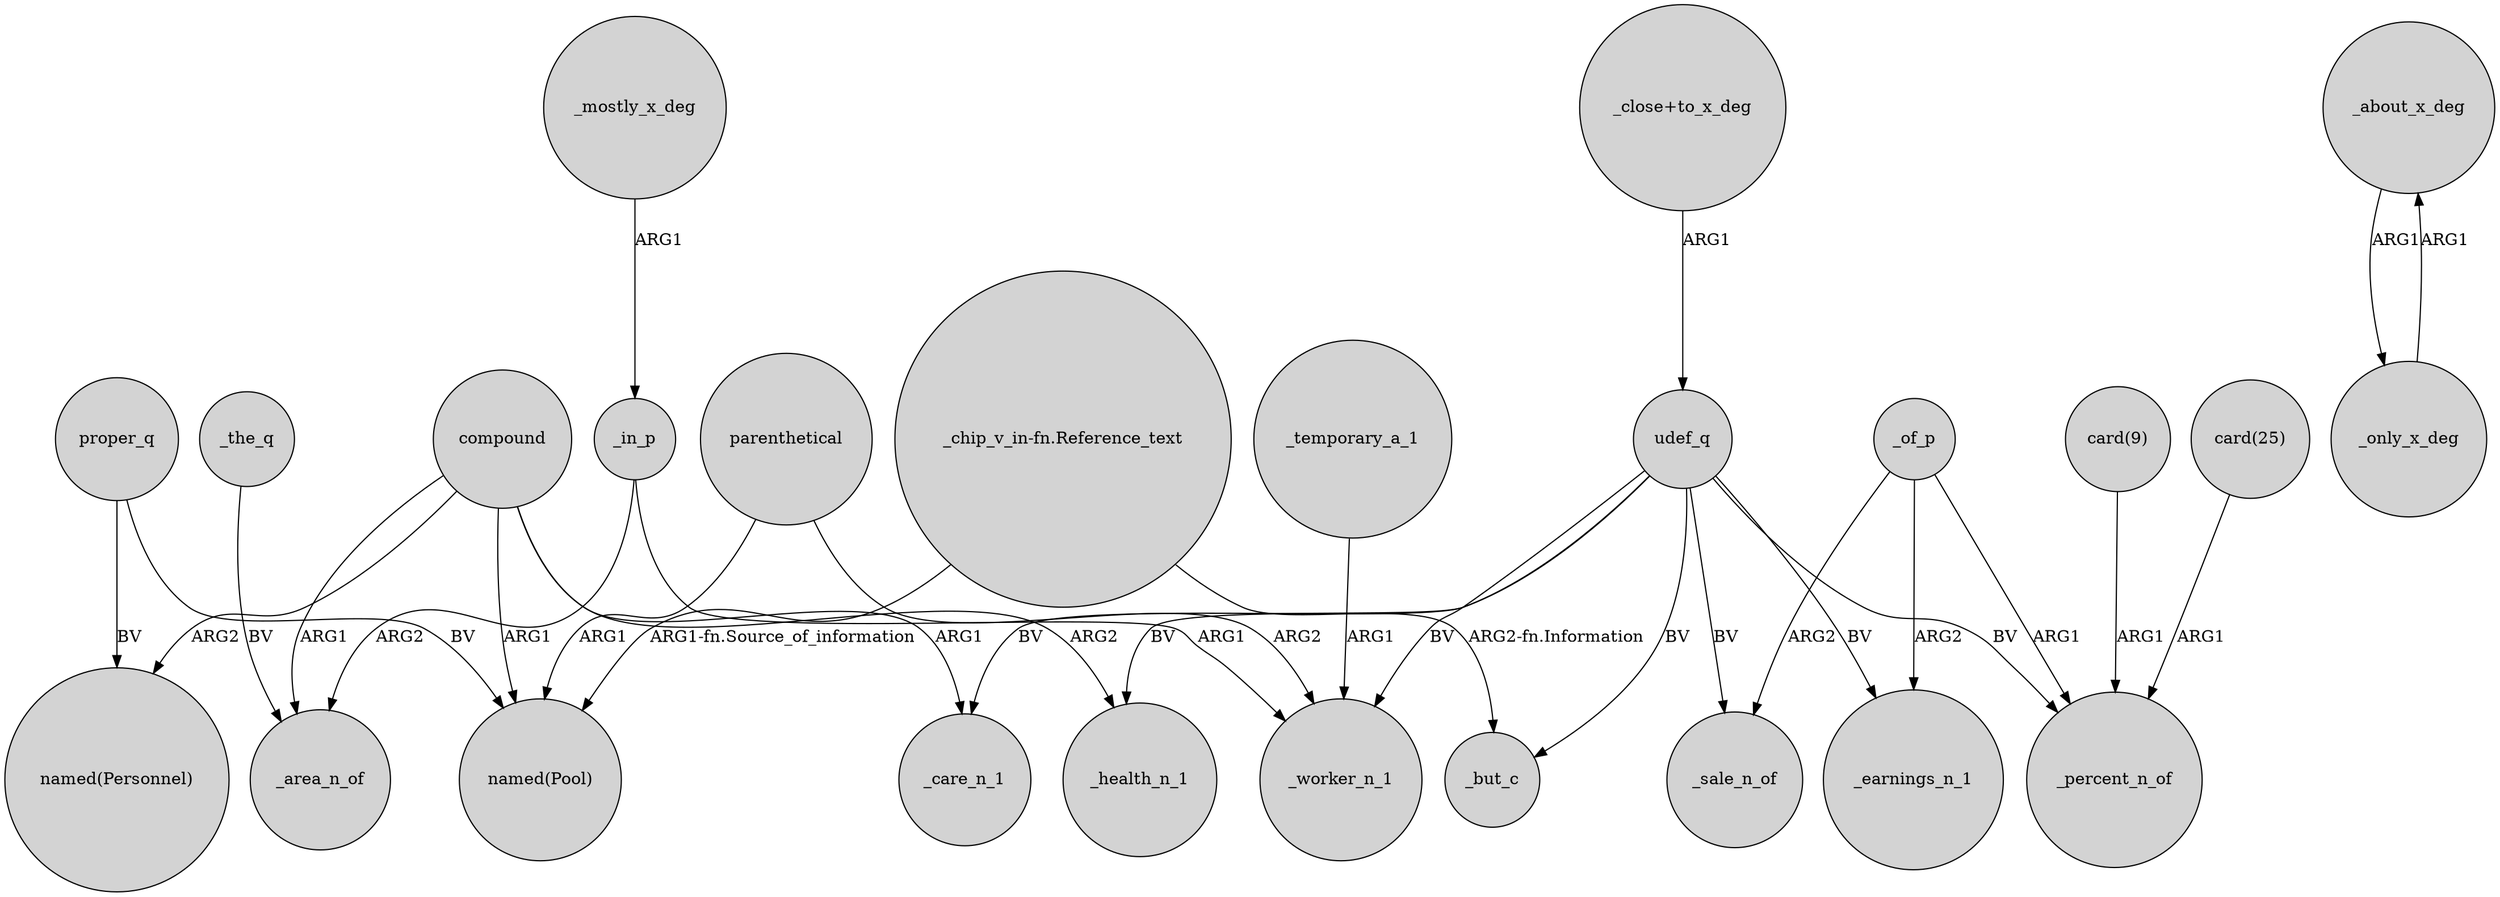 digraph {
	node [shape=circle style=filled]
	udef_q -> _health_n_1 [label=BV]
	_temporary_a_1 -> _worker_n_1 [label=ARG1]
	compound -> "named(Personnel)" [label=ARG2]
	proper_q -> "named(Personnel)" [label=BV]
	proper_q -> "named(Pool)" [label=BV]
	compound -> _health_n_1 [label=ARG2]
	_the_q -> _area_n_of [label=BV]
	udef_q -> _care_n_1 [label=BV]
	"card(25)" -> _percent_n_of [label=ARG1]
	"card(9)" -> _percent_n_of [label=ARG1]
	"_chip_v_in-fn.Reference_text" -> "named(Pool)" [label="ARG1-fn.Source_of_information"]
	_of_p -> _earnings_n_1 [label=ARG2]
	_of_p -> _sale_n_of [label=ARG2]
	compound -> "named(Pool)" [label=ARG1]
	udef_q -> _sale_n_of [label=BV]
	parenthetical -> _worker_n_1 [label=ARG2]
	_of_p -> _percent_n_of [label=ARG1]
	udef_q -> _but_c [label=BV]
	_mostly_x_deg -> _in_p [label=ARG1]
	_in_p -> _area_n_of [label=ARG2]
	compound -> _area_n_of [label=ARG1]
	"_chip_v_in-fn.Reference_text" -> _but_c [label="ARG2-fn.Information"]
	compound -> _care_n_1 [label=ARG1]
	udef_q -> _earnings_n_1 [label=BV]
	udef_q -> _percent_n_of [label=BV]
	udef_q -> _worker_n_1 [label=BV]
	_in_p -> _worker_n_1 [label=ARG1]
	parenthetical -> "named(Pool)" [label=ARG1]
	_about_x_deg -> _only_x_deg [label=ARG1]
	_only_x_deg -> _about_x_deg [label=ARG1]
	"_close+to_x_deg" -> udef_q [label=ARG1]
}
